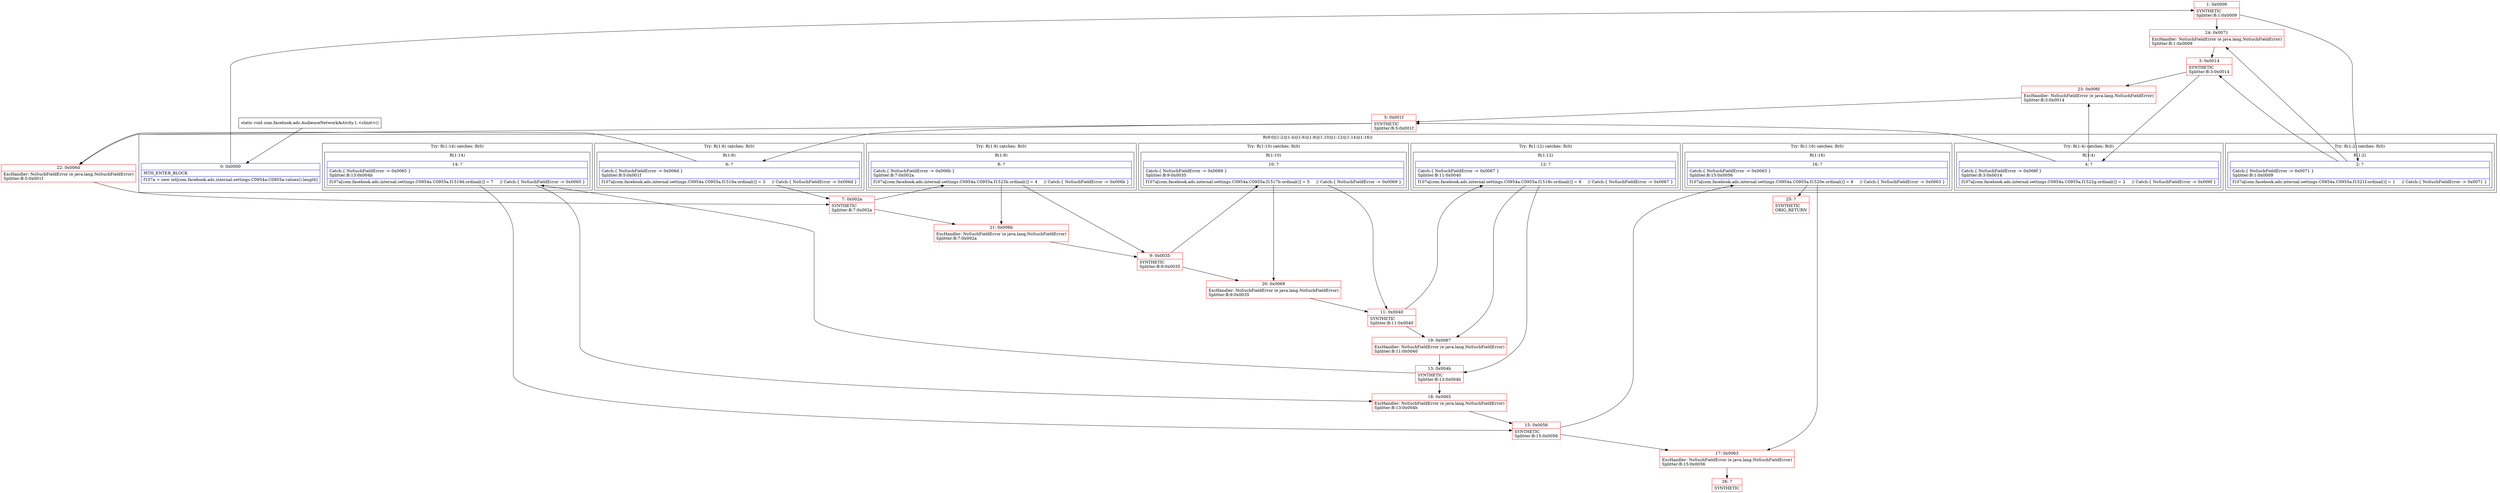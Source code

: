 digraph "CFG forcom.facebook.ads.AudienceNetworkActivity.1.\<clinit\>()V" {
subgraph cluster_Region_1068348846 {
label = "R(9:0|(1:2)|(1:4)|(1:6)|(1:8)|(1:10)|(1:12)|(1:14)|(1:16))";
node [shape=record,color=blue];
Node_0 [shape=record,label="{0\:\ 0x0000|MTH_ENTER_BLOCK\l|f107a = new int[com.facebook.ads.internal.settings.C0954a.C0955a.values().length]\l}"];
subgraph cluster_TryCatchRegion_1730526370 {
label = "Try: R(1:2) catches: R(0)";
node [shape=record,color=blue];
subgraph cluster_Region_896423051 {
label = "R(1:2)";
node [shape=record,color=blue];
Node_2 [shape=record,label="{2\:\ ?|Catch:\{ NoSuchFieldError \-\> 0x0071 \}\lSplitter:B:1:0x0009\l|f107a[com.facebook.ads.internal.settings.C0954a.C0955a.f1521f.ordinal()] = 1     \/\/ Catch:\{ NoSuchFieldError \-\> 0x0071 \}\l}"];
}
subgraph cluster_Region_1544232567 {
label = "R(0) | ExcHandler: NoSuchFieldError (e java.lang.NoSuchFieldError)\l";
node [shape=record,color=blue];
}
}
subgraph cluster_TryCatchRegion_249151645 {
label = "Try: R(1:4) catches: R(0)";
node [shape=record,color=blue];
subgraph cluster_Region_1146334536 {
label = "R(1:4)";
node [shape=record,color=blue];
Node_4 [shape=record,label="{4\:\ ?|Catch:\{ NoSuchFieldError \-\> 0x006f \}\lSplitter:B:3:0x0014\l|f107a[com.facebook.ads.internal.settings.C0954a.C0955a.f1522g.ordinal()] = 2     \/\/ Catch:\{ NoSuchFieldError \-\> 0x006f \}\l}"];
}
subgraph cluster_Region_56517445 {
label = "R(0) | ExcHandler: NoSuchFieldError (e java.lang.NoSuchFieldError)\l";
node [shape=record,color=blue];
}
}
subgraph cluster_TryCatchRegion_119680511 {
label = "Try: R(1:6) catches: R(0)";
node [shape=record,color=blue];
subgraph cluster_Region_1195366574 {
label = "R(1:6)";
node [shape=record,color=blue];
Node_6 [shape=record,label="{6\:\ ?|Catch:\{ NoSuchFieldError \-\> 0x006d \}\lSplitter:B:5:0x001f\l|f107a[com.facebook.ads.internal.settings.C0954a.C0955a.f1516a.ordinal()] = 3     \/\/ Catch:\{ NoSuchFieldError \-\> 0x006d \}\l}"];
}
subgraph cluster_Region_517936364 {
label = "R(0) | ExcHandler: NoSuchFieldError (e java.lang.NoSuchFieldError)\l";
node [shape=record,color=blue];
}
}
subgraph cluster_TryCatchRegion_1860900921 {
label = "Try: R(1:8) catches: R(0)";
node [shape=record,color=blue];
subgraph cluster_Region_2024836558 {
label = "R(1:8)";
node [shape=record,color=blue];
Node_8 [shape=record,label="{8\:\ ?|Catch:\{ NoSuchFieldError \-\> 0x006b \}\lSplitter:B:7:0x002a\l|f107a[com.facebook.ads.internal.settings.C0954a.C0955a.f1523h.ordinal()] = 4     \/\/ Catch:\{ NoSuchFieldError \-\> 0x006b \}\l}"];
}
subgraph cluster_Region_1098109150 {
label = "R(0) | ExcHandler: NoSuchFieldError (e java.lang.NoSuchFieldError)\l";
node [shape=record,color=blue];
}
}
subgraph cluster_TryCatchRegion_669897832 {
label = "Try: R(1:10) catches: R(0)";
node [shape=record,color=blue];
subgraph cluster_Region_301021820 {
label = "R(1:10)";
node [shape=record,color=blue];
Node_10 [shape=record,label="{10\:\ ?|Catch:\{ NoSuchFieldError \-\> 0x0069 \}\lSplitter:B:9:0x0035\l|f107a[com.facebook.ads.internal.settings.C0954a.C0955a.f1517b.ordinal()] = 5     \/\/ Catch:\{ NoSuchFieldError \-\> 0x0069 \}\l}"];
}
subgraph cluster_Region_1842547569 {
label = "R(0) | ExcHandler: NoSuchFieldError (e java.lang.NoSuchFieldError)\l";
node [shape=record,color=blue];
}
}
subgraph cluster_TryCatchRegion_855233333 {
label = "Try: R(1:12) catches: R(0)";
node [shape=record,color=blue];
subgraph cluster_Region_2071863190 {
label = "R(1:12)";
node [shape=record,color=blue];
Node_12 [shape=record,label="{12\:\ ?|Catch:\{ NoSuchFieldError \-\> 0x0067 \}\lSplitter:B:11:0x0040\l|f107a[com.facebook.ads.internal.settings.C0954a.C0955a.f1518c.ordinal()] = 6     \/\/ Catch:\{ NoSuchFieldError \-\> 0x0067 \}\l}"];
}
subgraph cluster_Region_1665460319 {
label = "R(0) | ExcHandler: NoSuchFieldError (e java.lang.NoSuchFieldError)\l";
node [shape=record,color=blue];
}
}
subgraph cluster_TryCatchRegion_372895685 {
label = "Try: R(1:14) catches: R(0)";
node [shape=record,color=blue];
subgraph cluster_Region_1780868684 {
label = "R(1:14)";
node [shape=record,color=blue];
Node_14 [shape=record,label="{14\:\ ?|Catch:\{ NoSuchFieldError \-\> 0x0065 \}\lSplitter:B:13:0x004b\l|f107a[com.facebook.ads.internal.settings.C0954a.C0955a.f1519d.ordinal()] = 7     \/\/ Catch:\{ NoSuchFieldError \-\> 0x0065 \}\l}"];
}
subgraph cluster_Region_1630328369 {
label = "R(0) | ExcHandler: NoSuchFieldError (e java.lang.NoSuchFieldError)\l";
node [shape=record,color=blue];
}
}
subgraph cluster_TryCatchRegion_628018267 {
label = "Try: R(1:16) catches: R(0)";
node [shape=record,color=blue];
subgraph cluster_Region_2087733492 {
label = "R(1:16)";
node [shape=record,color=blue];
Node_16 [shape=record,label="{16\:\ ?|Catch:\{ NoSuchFieldError \-\> 0x0063 \}\lSplitter:B:15:0x0056\l|f107a[com.facebook.ads.internal.settings.C0954a.C0955a.f1520e.ordinal()] = 8     \/\/ Catch:\{ NoSuchFieldError \-\> 0x0063 \}\l}"];
}
subgraph cluster_Region_966973104 {
label = "R(0) | ExcHandler: NoSuchFieldError (e java.lang.NoSuchFieldError)\l";
node [shape=record,color=blue];
}
}
}
subgraph cluster_Region_966973104 {
label = "R(0) | ExcHandler: NoSuchFieldError (e java.lang.NoSuchFieldError)\l";
node [shape=record,color=blue];
}
subgraph cluster_Region_1630328369 {
label = "R(0) | ExcHandler: NoSuchFieldError (e java.lang.NoSuchFieldError)\l";
node [shape=record,color=blue];
}
subgraph cluster_Region_1665460319 {
label = "R(0) | ExcHandler: NoSuchFieldError (e java.lang.NoSuchFieldError)\l";
node [shape=record,color=blue];
}
subgraph cluster_Region_1842547569 {
label = "R(0) | ExcHandler: NoSuchFieldError (e java.lang.NoSuchFieldError)\l";
node [shape=record,color=blue];
}
subgraph cluster_Region_1098109150 {
label = "R(0) | ExcHandler: NoSuchFieldError (e java.lang.NoSuchFieldError)\l";
node [shape=record,color=blue];
}
subgraph cluster_Region_517936364 {
label = "R(0) | ExcHandler: NoSuchFieldError (e java.lang.NoSuchFieldError)\l";
node [shape=record,color=blue];
}
subgraph cluster_Region_56517445 {
label = "R(0) | ExcHandler: NoSuchFieldError (e java.lang.NoSuchFieldError)\l";
node [shape=record,color=blue];
}
subgraph cluster_Region_1544232567 {
label = "R(0) | ExcHandler: NoSuchFieldError (e java.lang.NoSuchFieldError)\l";
node [shape=record,color=blue];
}
Node_1 [shape=record,color=red,label="{1\:\ 0x0009|SYNTHETIC\lSplitter:B:1:0x0009\l}"];
Node_3 [shape=record,color=red,label="{3\:\ 0x0014|SYNTHETIC\lSplitter:B:3:0x0014\l}"];
Node_5 [shape=record,color=red,label="{5\:\ 0x001f|SYNTHETIC\lSplitter:B:5:0x001f\l}"];
Node_7 [shape=record,color=red,label="{7\:\ 0x002a|SYNTHETIC\lSplitter:B:7:0x002a\l}"];
Node_9 [shape=record,color=red,label="{9\:\ 0x0035|SYNTHETIC\lSplitter:B:9:0x0035\l}"];
Node_11 [shape=record,color=red,label="{11\:\ 0x0040|SYNTHETIC\lSplitter:B:11:0x0040\l}"];
Node_13 [shape=record,color=red,label="{13\:\ 0x004b|SYNTHETIC\lSplitter:B:13:0x004b\l}"];
Node_15 [shape=record,color=red,label="{15\:\ 0x0056|SYNTHETIC\lSplitter:B:15:0x0056\l}"];
Node_17 [shape=record,color=red,label="{17\:\ 0x0063|ExcHandler: NoSuchFieldError (e java.lang.NoSuchFieldError)\lSplitter:B:15:0x0056\l}"];
Node_18 [shape=record,color=red,label="{18\:\ 0x0065|ExcHandler: NoSuchFieldError (e java.lang.NoSuchFieldError)\lSplitter:B:13:0x004b\l}"];
Node_19 [shape=record,color=red,label="{19\:\ 0x0067|ExcHandler: NoSuchFieldError (e java.lang.NoSuchFieldError)\lSplitter:B:11:0x0040\l}"];
Node_20 [shape=record,color=red,label="{20\:\ 0x0069|ExcHandler: NoSuchFieldError (e java.lang.NoSuchFieldError)\lSplitter:B:9:0x0035\l}"];
Node_21 [shape=record,color=red,label="{21\:\ 0x006b|ExcHandler: NoSuchFieldError (e java.lang.NoSuchFieldError)\lSplitter:B:7:0x002a\l}"];
Node_22 [shape=record,color=red,label="{22\:\ 0x006d|ExcHandler: NoSuchFieldError (e java.lang.NoSuchFieldError)\lSplitter:B:5:0x001f\l}"];
Node_23 [shape=record,color=red,label="{23\:\ 0x006f|ExcHandler: NoSuchFieldError (e java.lang.NoSuchFieldError)\lSplitter:B:3:0x0014\l}"];
Node_24 [shape=record,color=red,label="{24\:\ 0x0071|ExcHandler: NoSuchFieldError (e java.lang.NoSuchFieldError)\lSplitter:B:1:0x0009\l}"];
Node_25 [shape=record,color=red,label="{25\:\ ?|SYNTHETIC\lORIG_RETURN\l}"];
Node_26 [shape=record,color=red,label="{26\:\ ?|SYNTHETIC\l}"];
MethodNode[shape=record,label="{static void com.facebook.ads.AudienceNetworkActivity.1.\<clinit\>() }"];
MethodNode -> Node_0;
Node_0 -> Node_1;
Node_2 -> Node_3;
Node_2 -> Node_24;
Node_4 -> Node_5;
Node_4 -> Node_23;
Node_6 -> Node_7;
Node_6 -> Node_22;
Node_8 -> Node_9;
Node_8 -> Node_21;
Node_10 -> Node_11;
Node_10 -> Node_20;
Node_12 -> Node_13;
Node_12 -> Node_19;
Node_14 -> Node_15;
Node_14 -> Node_18;
Node_16 -> Node_17;
Node_16 -> Node_25;
Node_1 -> Node_2;
Node_1 -> Node_24;
Node_3 -> Node_4;
Node_3 -> Node_23;
Node_5 -> Node_6;
Node_5 -> Node_22;
Node_7 -> Node_8;
Node_7 -> Node_21;
Node_9 -> Node_10;
Node_9 -> Node_20;
Node_11 -> Node_12;
Node_11 -> Node_19;
Node_13 -> Node_14;
Node_13 -> Node_18;
Node_15 -> Node_16;
Node_15 -> Node_17;
Node_17 -> Node_26;
Node_18 -> Node_15;
Node_19 -> Node_13;
Node_20 -> Node_11;
Node_21 -> Node_9;
Node_22 -> Node_7;
Node_23 -> Node_5;
Node_24 -> Node_3;
}


